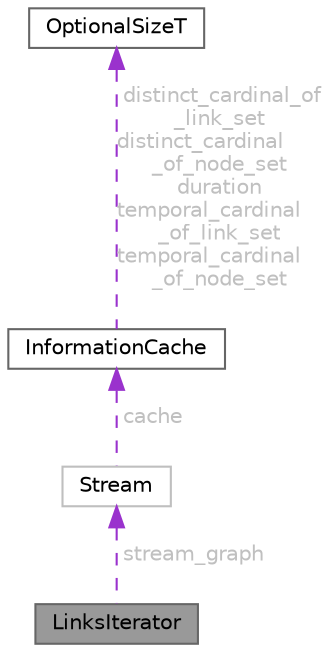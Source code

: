 digraph "LinksIterator"
{
 // LATEX_PDF_SIZE
  bgcolor="transparent";
  edge [fontname=Helvetica,fontsize=10,labelfontname=Helvetica,labelfontsize=10];
  node [fontname=Helvetica,fontsize=10,shape=box,height=0.2,width=0.4];
  Node1 [id="Node000001",label="LinksIterator",height=0.2,width=0.4,color="gray40", fillcolor="grey60", style="filled", fontcolor="black",tooltip=" "];
  Node2 -> Node1 [id="edge4_Node000001_Node000002",dir="back",color="darkorchid3",style="dashed",tooltip=" ",label=" stream_graph",fontcolor="grey" ];
  Node2 [id="Node000002",label="Stream",height=0.2,width=0.4,color="grey75", fillcolor="white", style="filled",URL="$structStream.html",tooltip=" "];
  Node3 -> Node2 [id="edge5_Node000002_Node000003",dir="back",color="darkorchid3",style="dashed",tooltip=" ",label=" cache",fontcolor="grey" ];
  Node3 [id="Node000003",label="InformationCache",height=0.2,width=0.4,color="gray40", fillcolor="white", style="filled",URL="$structInformationCache.html",tooltip="A cache of information about the 4 main sets of a Stream: the temporal nodes W, the temporal links E,..."];
  Node4 -> Node3 [id="edge6_Node000003_Node000004",dir="back",color="darkorchid3",style="dashed",tooltip=" ",label=" distinct_cardinal_of\l_link_set\ndistinct_cardinal\l_of_node_set\nduration\ntemporal_cardinal\l_of_link_set\ntemporal_cardinal\l_of_node_set",fontcolor="grey" ];
  Node4 [id="Node000004",label="OptionalSizeT",height=0.2,width=0.4,color="gray40", fillcolor="white", style="filled",URL="$structOptionalSizeT.html",tooltip="A size_t that can be optional."];
}
